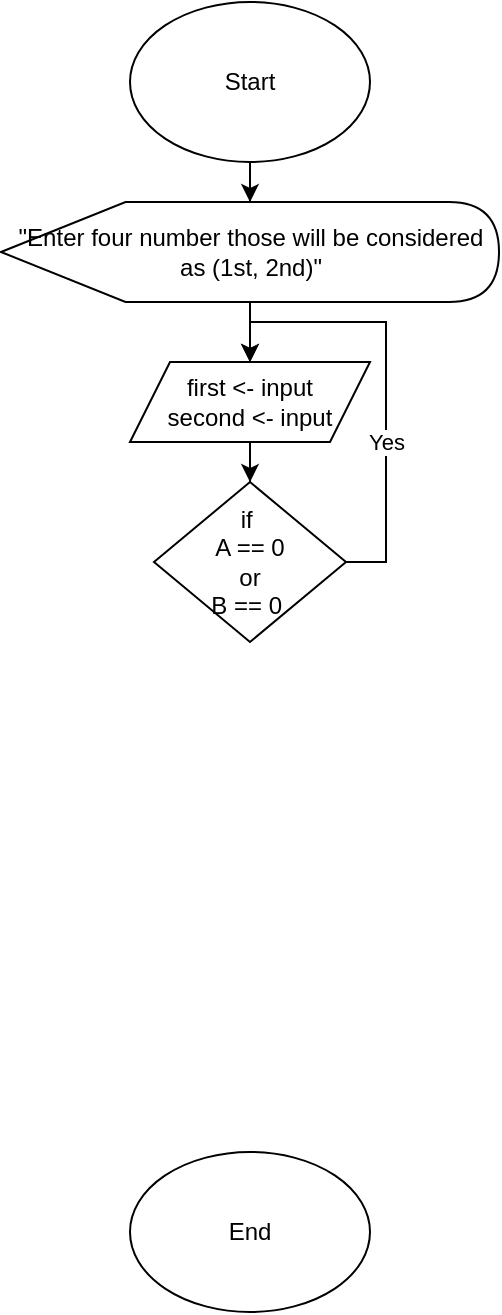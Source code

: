 <mxfile version="15.2.7" type="device"><diagram id="k2xzPaIdN3-qEqBONMae" name="Página-1"><mxGraphModel dx="709" dy="846" grid="1" gridSize="10" guides="1" tooltips="1" connect="1" arrows="1" fold="1" page="1" pageScale="1" pageWidth="827" pageHeight="1169" math="0" shadow="0"><root><mxCell id="0"/><mxCell id="1" parent="0"/><mxCell id="MfqCxK3Pj0jhnOtxvQYc-4" style="edgeStyle=orthogonalEdgeStyle;rounded=0;orthogonalLoop=1;jettySize=auto;html=1;exitX=0.5;exitY=1;exitDx=0;exitDy=0;" edge="1" parent="1" source="MfqCxK3Pj0jhnOtxvQYc-1" target="MfqCxK3Pj0jhnOtxvQYc-3"><mxGeometry relative="1" as="geometry"/></mxCell><mxCell id="MfqCxK3Pj0jhnOtxvQYc-1" value="Start" style="ellipse;whiteSpace=wrap;html=1;" vertex="1" parent="1"><mxGeometry x="354" y="10" width="120" height="80" as="geometry"/></mxCell><mxCell id="MfqCxK3Pj0jhnOtxvQYc-2" value="End" style="ellipse;whiteSpace=wrap;html=1;" vertex="1" parent="1"><mxGeometry x="354" y="585" width="120" height="80" as="geometry"/></mxCell><mxCell id="MfqCxK3Pj0jhnOtxvQYc-6" value="" style="edgeStyle=orthogonalEdgeStyle;rounded=0;orthogonalLoop=1;jettySize=auto;html=1;" edge="1" parent="1" source="MfqCxK3Pj0jhnOtxvQYc-3" target="MfqCxK3Pj0jhnOtxvQYc-5"><mxGeometry relative="1" as="geometry"/></mxCell><mxCell id="MfqCxK3Pj0jhnOtxvQYc-3" value="&quot;Enter four number those will be considered as (1st, 2nd)&quot;" style="shape=display;whiteSpace=wrap;html=1;" vertex="1" parent="1"><mxGeometry x="289.5" y="110" width="249" height="50" as="geometry"/></mxCell><mxCell id="MfqCxK3Pj0jhnOtxvQYc-8" value="" style="edgeStyle=orthogonalEdgeStyle;rounded=0;orthogonalLoop=1;jettySize=auto;html=1;" edge="1" parent="1" source="MfqCxK3Pj0jhnOtxvQYc-5" target="MfqCxK3Pj0jhnOtxvQYc-7"><mxGeometry relative="1" as="geometry"/></mxCell><mxCell id="MfqCxK3Pj0jhnOtxvQYc-5" value="first &amp;lt;- input&lt;br&gt;second &amp;lt;- input" style="shape=parallelogram;perimeter=parallelogramPerimeter;whiteSpace=wrap;html=1;fixedSize=1;" vertex="1" parent="1"><mxGeometry x="354" y="190" width="120" height="40" as="geometry"/></mxCell><mxCell id="MfqCxK3Pj0jhnOtxvQYc-9" value="Yes" style="edgeStyle=orthogonalEdgeStyle;rounded=0;orthogonalLoop=1;jettySize=auto;html=1;exitX=1;exitY=0.5;exitDx=0;exitDy=0;entryX=0.5;entryY=0;entryDx=0;entryDy=0;" edge="1" parent="1" source="MfqCxK3Pj0jhnOtxvQYc-7" target="MfqCxK3Pj0jhnOtxvQYc-5"><mxGeometry x="-0.296" relative="1" as="geometry"><mxPoint x="420" y="250" as="targetPoint"/><mxPoint as="offset"/></mxGeometry></mxCell><mxCell id="MfqCxK3Pj0jhnOtxvQYc-7" value="if&amp;nbsp;&lt;br&gt;A == 0&lt;br&gt;or&lt;br&gt;B == 0&amp;nbsp;" style="rhombus;whiteSpace=wrap;html=1;" vertex="1" parent="1"><mxGeometry x="366" y="250" width="96" height="80" as="geometry"/></mxCell></root></mxGraphModel></diagram></mxfile>